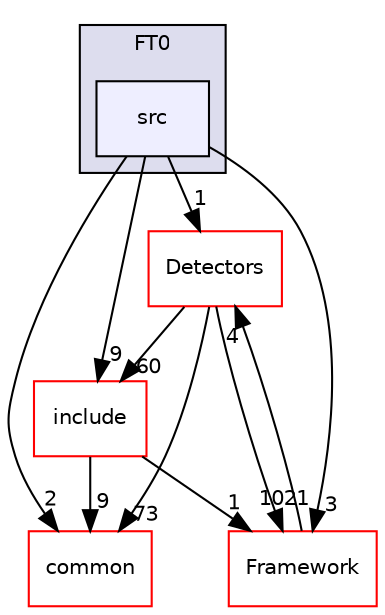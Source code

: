 digraph "/home/travis/build/AliceO2Group/AliceO2/DataFormats/Detectors/FIT/FT0/src" {
  bgcolor=transparent;
  compound=true
  node [ fontsize="10", fontname="Helvetica"];
  edge [ labelfontsize="10", labelfontname="Helvetica"];
  subgraph clusterdir_c4f8a341900d529ea5f1c2b568ba3222 {
    graph [ bgcolor="#ddddee", pencolor="black", label="FT0" fontname="Helvetica", fontsize="10", URL="dir_c4f8a341900d529ea5f1c2b568ba3222.html"]
  dir_37a1a8f97d1457be251c095a70339024 [shape=box, label="src", style="filled", fillcolor="#eeeeff", pencolor="black", URL="dir_37a1a8f97d1457be251c095a70339024.html"];
  }
  dir_051dca18e802f8e9474f2e30d29c04e0 [shape=box label="Detectors" color="red" URL="dir_051dca18e802f8e9474f2e30d29c04e0.html"];
  dir_a6c44d6dafa1a8f18372aec58f930bca [shape=box label="include" color="red" URL="dir_a6c44d6dafa1a8f18372aec58f930bca.html"];
  dir_7924ba4398ae4560cd37376e44666c6d [shape=box label="common" color="red" URL="dir_7924ba4398ae4560cd37376e44666c6d.html"];
  dir_bcbb2cf9a3d3d83e5515c82071a07177 [shape=box label="Framework" color="red" URL="dir_bcbb2cf9a3d3d83e5515c82071a07177.html"];
  dir_37a1a8f97d1457be251c095a70339024->dir_051dca18e802f8e9474f2e30d29c04e0 [headlabel="1", labeldistance=1.5 headhref="dir_000173_000049.html"];
  dir_37a1a8f97d1457be251c095a70339024->dir_a6c44d6dafa1a8f18372aec58f930bca [headlabel="9", labeldistance=1.5 headhref="dir_000173_000142.html"];
  dir_37a1a8f97d1457be251c095a70339024->dir_7924ba4398ae4560cd37376e44666c6d [headlabel="2", labeldistance=1.5 headhref="dir_000173_000095.html"];
  dir_37a1a8f97d1457be251c095a70339024->dir_bcbb2cf9a3d3d83e5515c82071a07177 [headlabel="3", labeldistance=1.5 headhref="dir_000173_000063.html"];
  dir_051dca18e802f8e9474f2e30d29c04e0->dir_a6c44d6dafa1a8f18372aec58f930bca [headlabel="60", labeldistance=1.5 headhref="dir_000049_000142.html"];
  dir_051dca18e802f8e9474f2e30d29c04e0->dir_7924ba4398ae4560cd37376e44666c6d [headlabel="73", labeldistance=1.5 headhref="dir_000049_000095.html"];
  dir_051dca18e802f8e9474f2e30d29c04e0->dir_bcbb2cf9a3d3d83e5515c82071a07177 [headlabel="1021", labeldistance=1.5 headhref="dir_000049_000063.html"];
  dir_a6c44d6dafa1a8f18372aec58f930bca->dir_7924ba4398ae4560cd37376e44666c6d [headlabel="9", labeldistance=1.5 headhref="dir_000142_000095.html"];
  dir_a6c44d6dafa1a8f18372aec58f930bca->dir_bcbb2cf9a3d3d83e5515c82071a07177 [headlabel="1", labeldistance=1.5 headhref="dir_000142_000063.html"];
  dir_bcbb2cf9a3d3d83e5515c82071a07177->dir_051dca18e802f8e9474f2e30d29c04e0 [headlabel="4", labeldistance=1.5 headhref="dir_000063_000049.html"];
}
